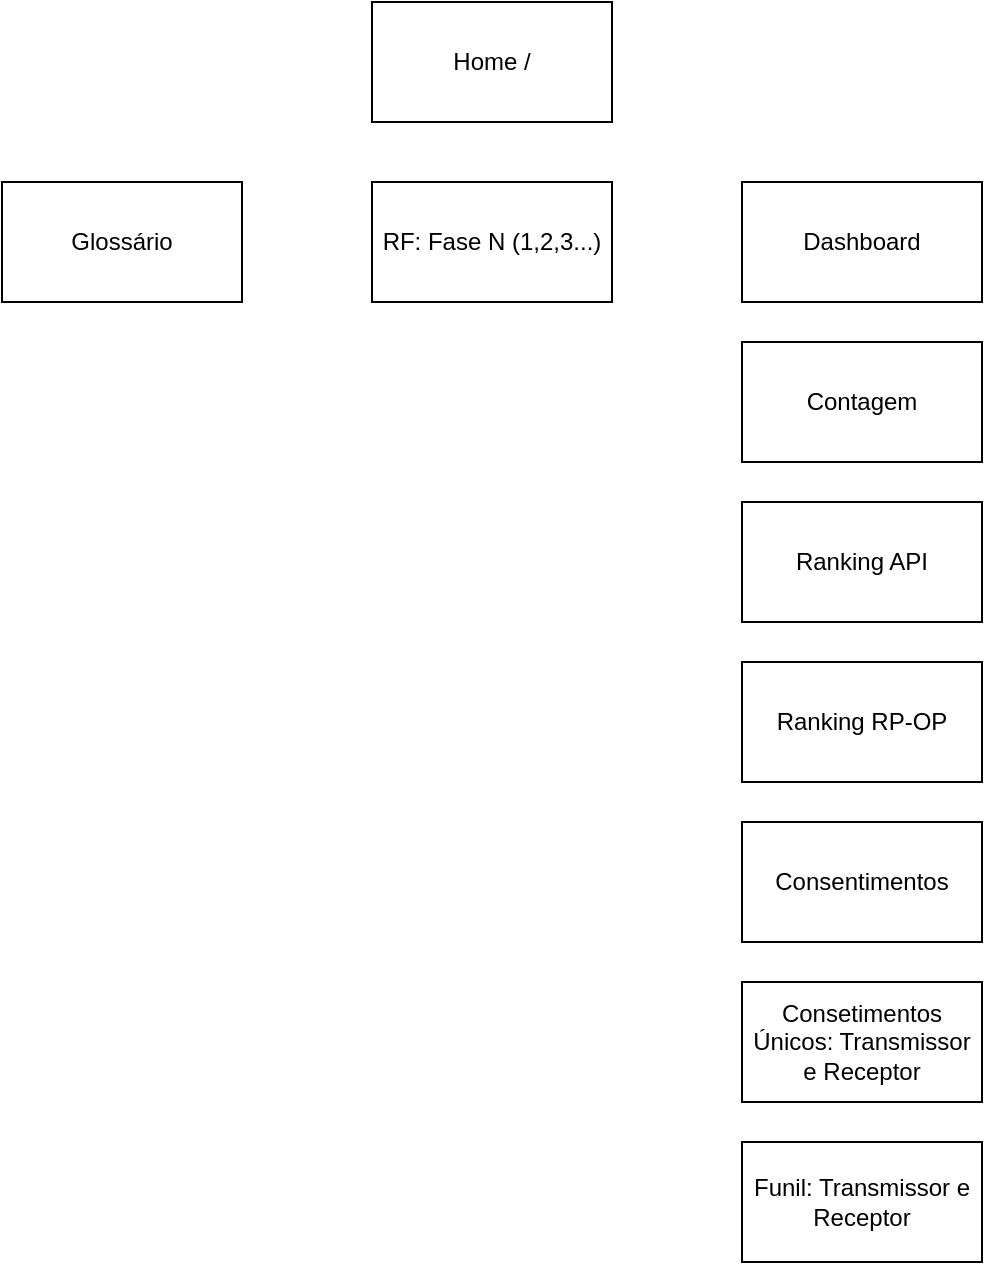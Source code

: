 <mxfile version="21.5.2" type="github">
  <diagram name="Page-1" id="coe9Bm13ORyNPvs0eBZb">
    <mxGraphModel dx="1050" dy="682" grid="1" gridSize="10" guides="1" tooltips="1" connect="1" arrows="1" fold="1" page="1" pageScale="1" pageWidth="850" pageHeight="1100" math="0" shadow="0">
      <root>
        <mxCell id="0" />
        <mxCell id="1" parent="0" />
        <mxCell id="zH7gTnuq8uStseuBPsD7-1" value="Home /" style="rounded=0;whiteSpace=wrap;html=1;" parent="1" vertex="1">
          <mxGeometry x="365" y="80" width="120" height="60" as="geometry" />
        </mxCell>
        <mxCell id="zH7gTnuq8uStseuBPsD7-2" value="Glossário" style="rounded=0;whiteSpace=wrap;html=1;" parent="1" vertex="1">
          <mxGeometry x="180" y="170" width="120" height="60" as="geometry" />
        </mxCell>
        <mxCell id="zH7gTnuq8uStseuBPsD7-3" value="RF: Fase N (1,2,3...)" style="rounded=0;whiteSpace=wrap;html=1;" parent="1" vertex="1">
          <mxGeometry x="365" y="170" width="120" height="60" as="geometry" />
        </mxCell>
        <mxCell id="zH7gTnuq8uStseuBPsD7-4" value="Contagem" style="rounded=0;whiteSpace=wrap;html=1;" parent="1" vertex="1">
          <mxGeometry x="550" y="250" width="120" height="60" as="geometry" />
        </mxCell>
        <mxCell id="zH7gTnuq8uStseuBPsD7-5" value="Dashboard" style="rounded=0;whiteSpace=wrap;html=1;" parent="1" vertex="1">
          <mxGeometry x="550" y="170" width="120" height="60" as="geometry" />
        </mxCell>
        <mxCell id="zH7gTnuq8uStseuBPsD7-6" value="Ranking API" style="rounded=0;whiteSpace=wrap;html=1;" parent="1" vertex="1">
          <mxGeometry x="550" y="330" width="120" height="60" as="geometry" />
        </mxCell>
        <mxCell id="zH7gTnuq8uStseuBPsD7-7" value="Ranking RP-OP" style="rounded=0;whiteSpace=wrap;html=1;" parent="1" vertex="1">
          <mxGeometry x="550" y="410" width="120" height="60" as="geometry" />
        </mxCell>
        <mxCell id="zH7gTnuq8uStseuBPsD7-8" value="Consentimentos" style="rounded=0;whiteSpace=wrap;html=1;" parent="1" vertex="1">
          <mxGeometry x="550" y="490" width="120" height="60" as="geometry" />
        </mxCell>
        <mxCell id="zH7gTnuq8uStseuBPsD7-9" value="Consetimentos Únicos: Transmissor e Receptor" style="rounded=0;whiteSpace=wrap;html=1;" parent="1" vertex="1">
          <mxGeometry x="550" y="570" width="120" height="60" as="geometry" />
        </mxCell>
        <mxCell id="zH7gTnuq8uStseuBPsD7-12" value="Funil: Transmissor e Receptor" style="rounded=0;whiteSpace=wrap;html=1;" parent="1" vertex="1">
          <mxGeometry x="550" y="650" width="120" height="60" as="geometry" />
        </mxCell>
      </root>
    </mxGraphModel>
  </diagram>
</mxfile>
